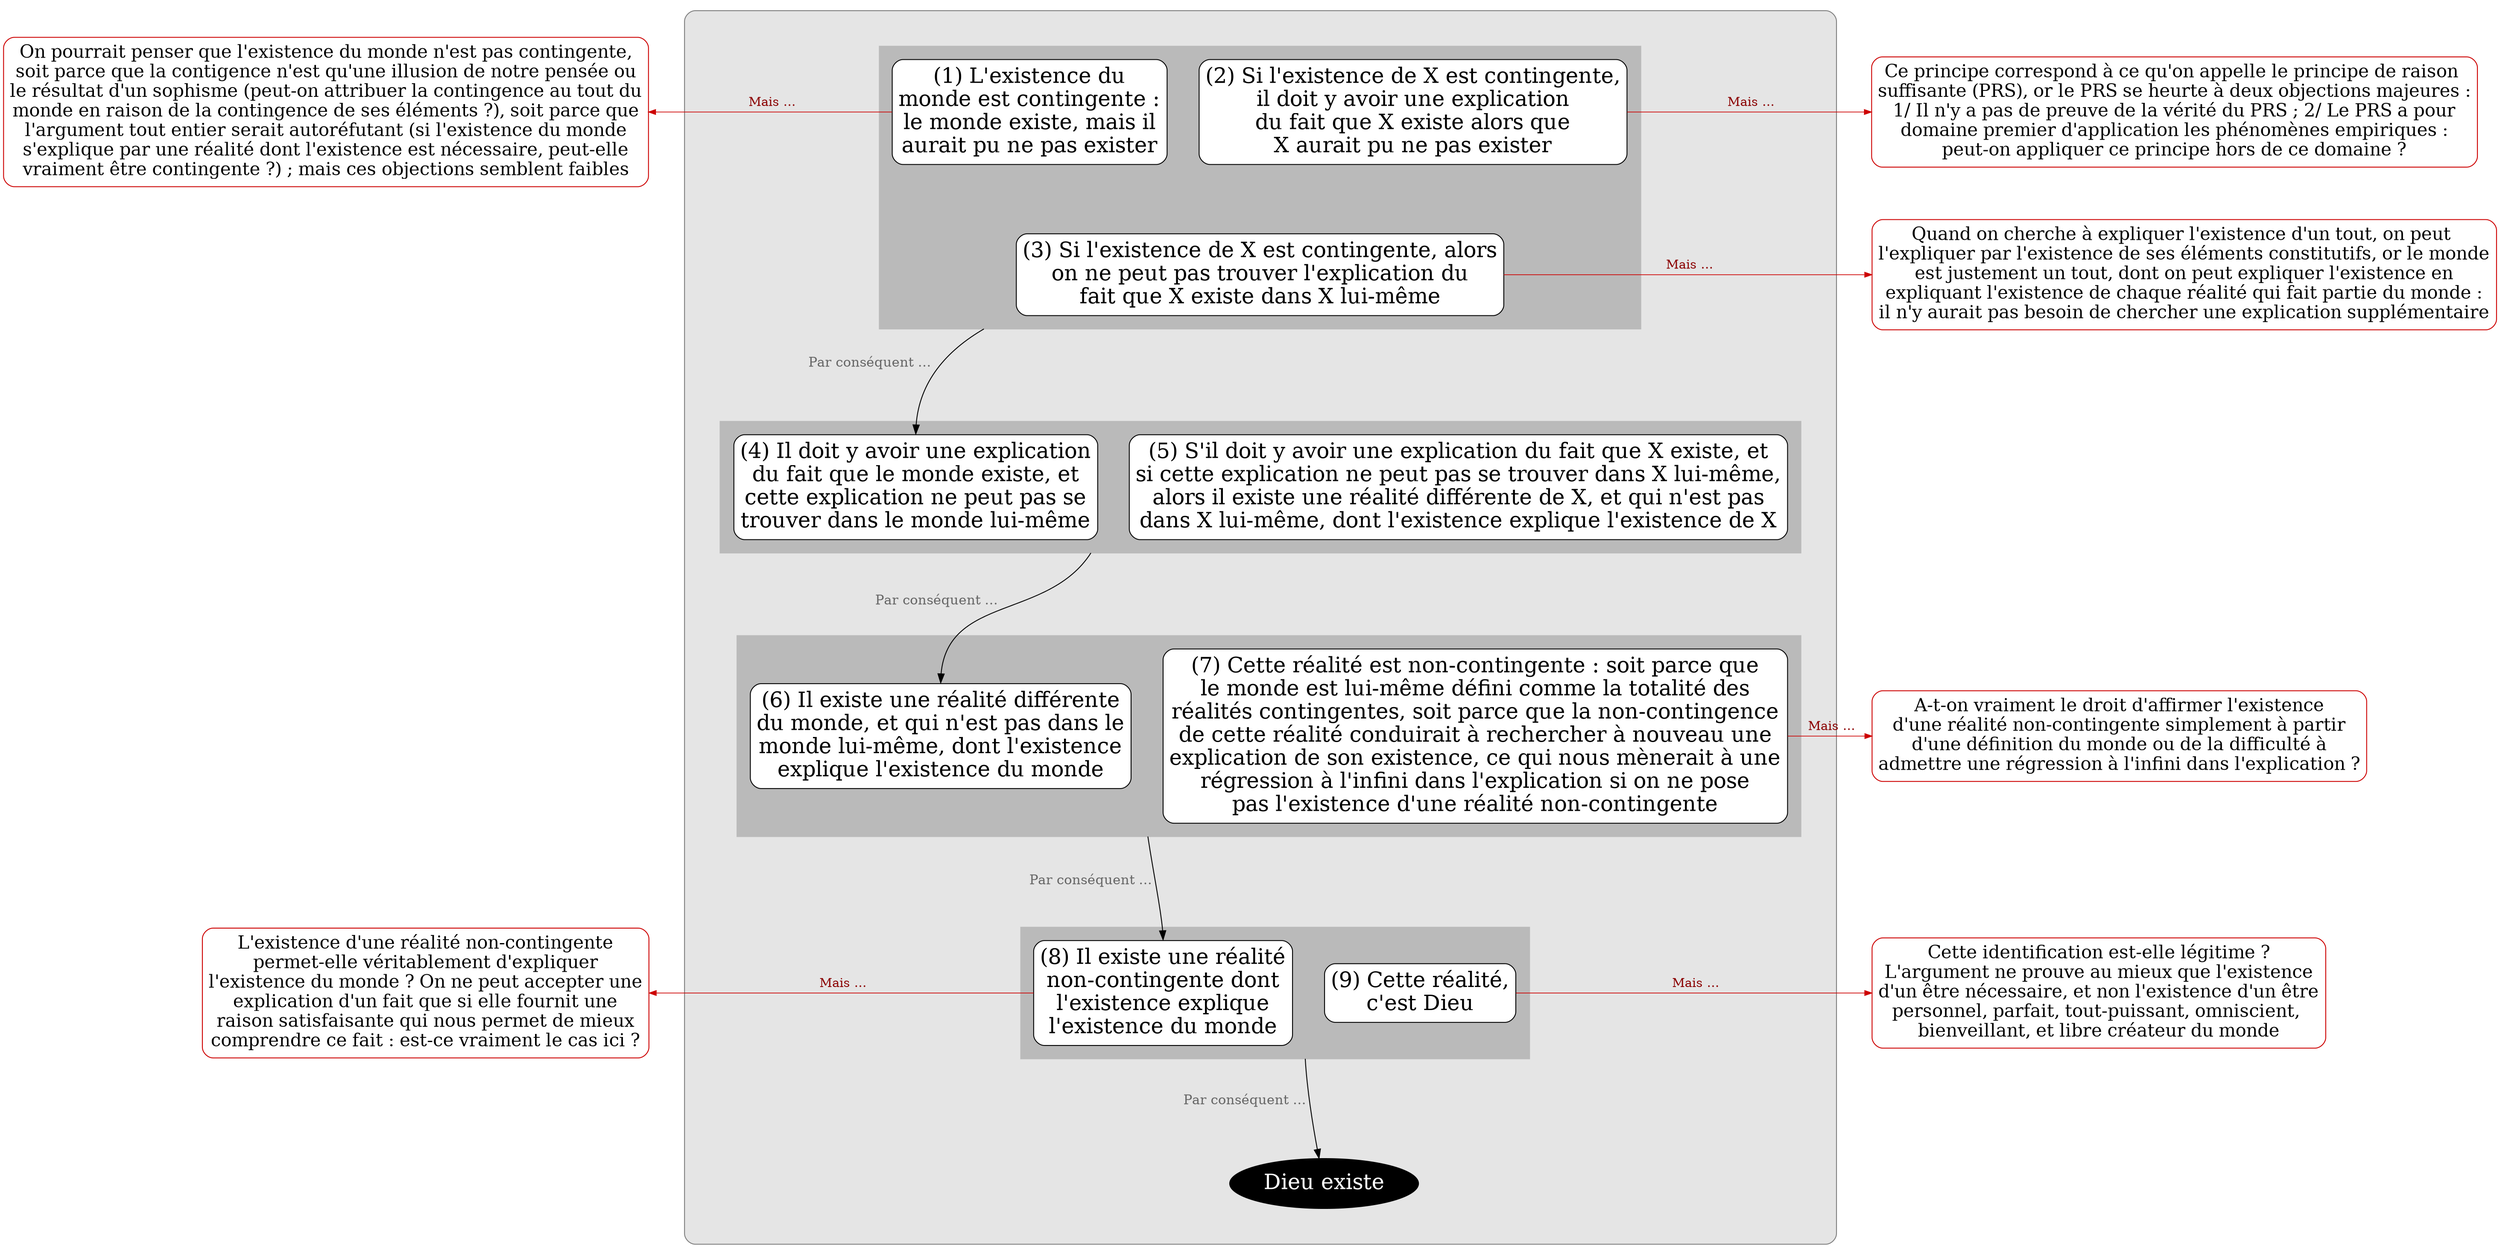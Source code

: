 digraph G {
splines=true
newrank=true
compound=true

node[color=red3, style="rounded, filled", shape="box", fillcolor=white, penwidth=1, fontcolor=black, fontsize=20, margin=0.1]
o1[label="On pourrait penser que l'existence du monde n'est pas contingente,
soit parce que la contigence n'est qu'une illusion de notre pensée ou
le résultat d'un sophisme (peut-on attribuer la contingence au tout du
monde en raison de la contingence de ses éléments ?), soit parce que
l'argument tout entier serait autoréfutant (si l'existence du monde
s'explique par une réalité dont l'existence est nécessaire, peut-elle
vraiment être contingente ?) ; mais ces objections semblent faibles"]




o8[label="L'existence d'une réalité non-contingente
permet-elle véritablement d'expliquer
l'existence du monde ? On ne peut accepter une
explication d'un fait que si elle fournit une
raison satisfaisante qui nous permet de mieux
comprendre ce fait : est-ce vraiment le cas ici ?"]

node[shape=box, fillcolor=white, style="filled,rounded", color=black, fontsize=24, penwidth=1,fontcolor=black, margin=0.1]
edge[color=red3, penwidth=0.8, arrowsize=0.8, label=" Mais …", fontcolor=red4,fontsize=14]

{rank=same;o1->p1[dir=back]}
{rank=same;o8->p8[dir=back]}


subgraph cluster_0 {
bgcolor=grey90
style=rounded
color=grey50
margin=40



node[shape=box, fillcolor=white, style="filled,rounded", color=black]
edge[label="",xlabel="Par conséquent … ",fontcolor=grey40;fontsize=15,minlen=3,color=black,penwidth=1, arrowsize=1]




//p2:s->p3:n[ltail=cluster_1]
//p2:w->p3:n[ltail=cluster_1]
//p3[label="(3) Lemme 1"]


subgraph cluster_2 {
style="box"
margin=15
bgcolor=grey73
color=grey73

p1[label="(1) L'existence du
monde est contingente :
le monde existe, mais il
aurait pu ne pas exister"]

p2[label="(2) Si l'existence de X est contingente,
il doit y avoir une explication
du fait que X existe alors que
X aurait pu ne pas exister"]

p3[label="(3) Si l'existence de X est contingente, alors
on ne peut pas trouver l'explication du
fait que X existe dans X lui-même"]
}
{rank=same;p1->p2[style=invis,xlabel="",minlen=1]}
{p1;p2}->p3[style=invis,xlabel="",minlen=1]

p3->p4:n[ltail=cluster_2,minlen=3]


subgraph cluster_3 {
style="box"
margin=15
bgcolor=grey73
color=grey73
p4[label="(4) Il doit y avoir une explication
du fait que le monde existe, et
cette explication ne peut pas se
trouver dans le monde lui-même"]

p5[label="(5) S'il doit y avoir une explication du fait que X existe, et
si cette explication ne peut pas se trouver dans X lui-même,
alors il existe une réalité différente de X, et qui n'est pas
dans X lui-même, dont l'existence explique l'existence de X"]
}
{rank=same;p4->p5[style=invis,xlabel="",minlen=1]}

p4:e->p6:n[ltail=cluster_3]


subgraph cluster_4 {
style="box"
margin=15
bgcolor=grey73
color=grey73
p6[label="(6) Il existe une réalité différente
du monde, et qui n'est pas dans le
monde lui-même, dont l'existence
explique l'existence du monde"]
p7[label="(7) Cette réalité est non-contingente : soit parce que
le monde est lui-même défini comme la totalité des
réalités contingentes, soit parce que la non-contingence
de cette réalité conduirait à rechercher à nouveau une
explication de son existence, ce qui nous mènerait à une
régression à l'infini dans l'explication si on ne pose
pas l'existence d'une réalité non-contingente"]
}
{rank=same;p6->p7[style=invis,xlabel="",minlen=1]}

p7:w->p8:n[ltail=cluster_4]

subgraph cluster_5 {
style="box"
margin=15
bgcolor=grey73
color=grey73
p8[label="(8) Il existe une réalité
non-contingente dont
l'existence explique
l'existence du monde"]
p9[label="(9) Cette réalité,
c'est Dieu"]
}

{rank=same;p8->p9[style=invis,xlabel="",minlen=1]}

p9:w->C:wn[ltail=cluster_5]

C[label="Dieu existe",fillcolor=black, fontcolor=white, color=black, shape=ellipse]

}

node[color=red3, style="rounded, filled", shape="box", fillcolor=white, penwidth=1, fontcolor=black, fontsize=20, margin=0.1]
o2[label="Ce principe correspond à ce qu'on appelle le principe de raison 
suffisante (PRS), or le PRS se heurte à deux objections majeures :
1/ Il n'y a pas de preuve de la vérité du PRS ; 2/ Le PRS a pour
domaine premier d'application les phénomènes empiriques :
peut-on appliquer ce principe hors de ce domaine ?"]
{rank=same;o2->p2[dir=back]}

o3[label="Quand on cherche à expliquer l'existence d'un tout, on peut 
l'expliquer par l'existence de ses éléments constitutifs, or le monde
est justement un tout, dont on peut expliquer l'existence en
expliquant l'existence de chaque réalité qui fait partie du monde :
il n'y aurait pas besoin de chercher une explication supplémentaire"]
{rank=same;p3->o3}

o7[label="A-t-on vraiment le droit d'affirmer l'existence
d'une réalité non-contingente simplement à partir
d'une définition du monde ou de la difficulté à
admettre une régression à l'infini dans l'explication ?"]
{rank=same;p7->o7}

o9[label="Cette identification est-elle légitime ?
L'argument ne prouve au mieux que l'existence
d'un être nécessaire, et non l'existence d'un être
personnel, parfait, tout-puissant, omniscient, 
bienveillant, et libre créateur du monde"]
{rank=same;p9->o9}


}
